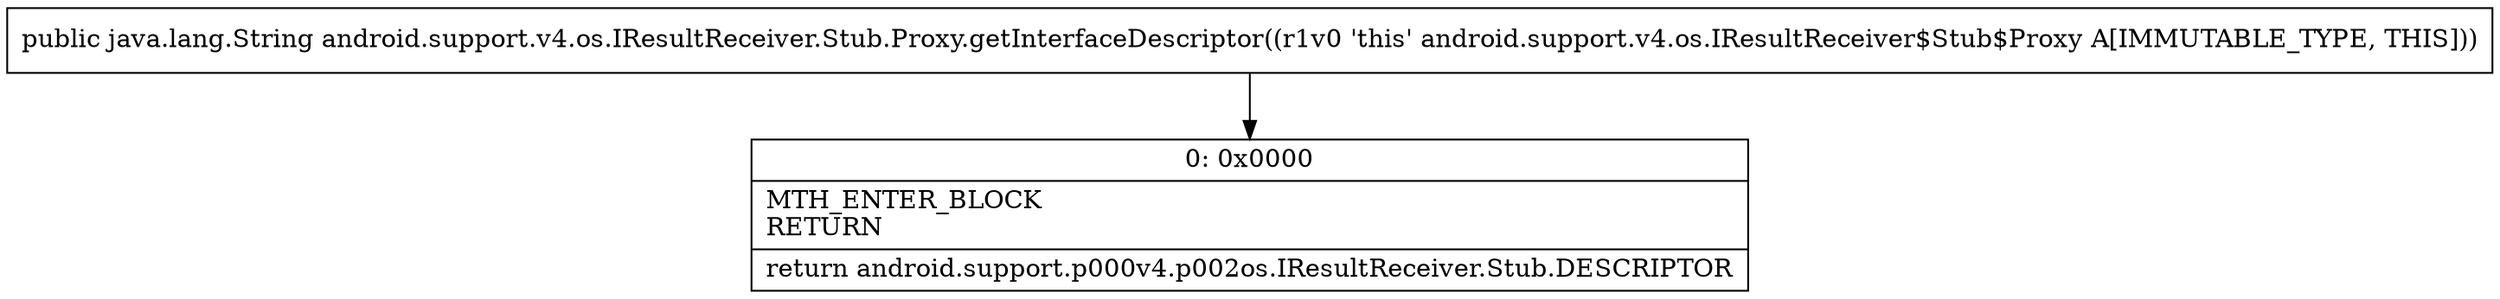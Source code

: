 digraph "CFG forandroid.support.v4.os.IResultReceiver.Stub.Proxy.getInterfaceDescriptor()Ljava\/lang\/String;" {
Node_0 [shape=record,label="{0\:\ 0x0000|MTH_ENTER_BLOCK\lRETURN\l|return android.support.p000v4.p002os.IResultReceiver.Stub.DESCRIPTOR\l}"];
MethodNode[shape=record,label="{public java.lang.String android.support.v4.os.IResultReceiver.Stub.Proxy.getInterfaceDescriptor((r1v0 'this' android.support.v4.os.IResultReceiver$Stub$Proxy A[IMMUTABLE_TYPE, THIS])) }"];
MethodNode -> Node_0;
}

